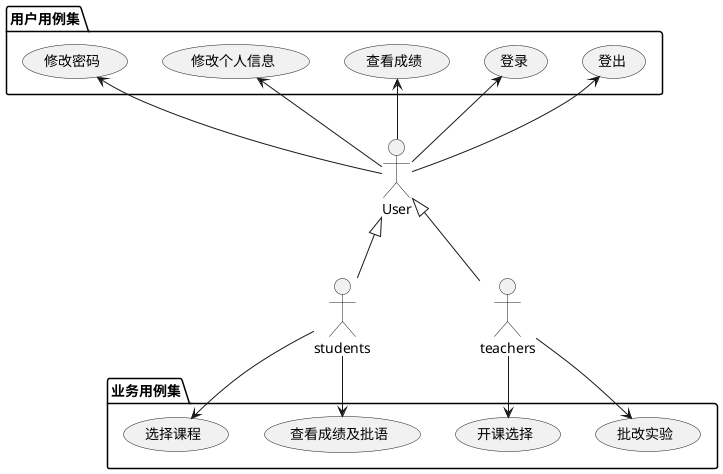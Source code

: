 @startuml
:students:
:teachers:
User <|-- students
User <|-- teachers
package 用户用例集{
User -up->(修改密码)
User -up->(修改个人信息)
User -up->(查看成绩)
User -up->(登录)
User -up->(登出)
}
package 业务用例集{
students -down->(选择课程)
students -left->(查看成绩及批语)
teachers -down->(开课选择)
teachers -right->(批改实验)
}
@enduml
